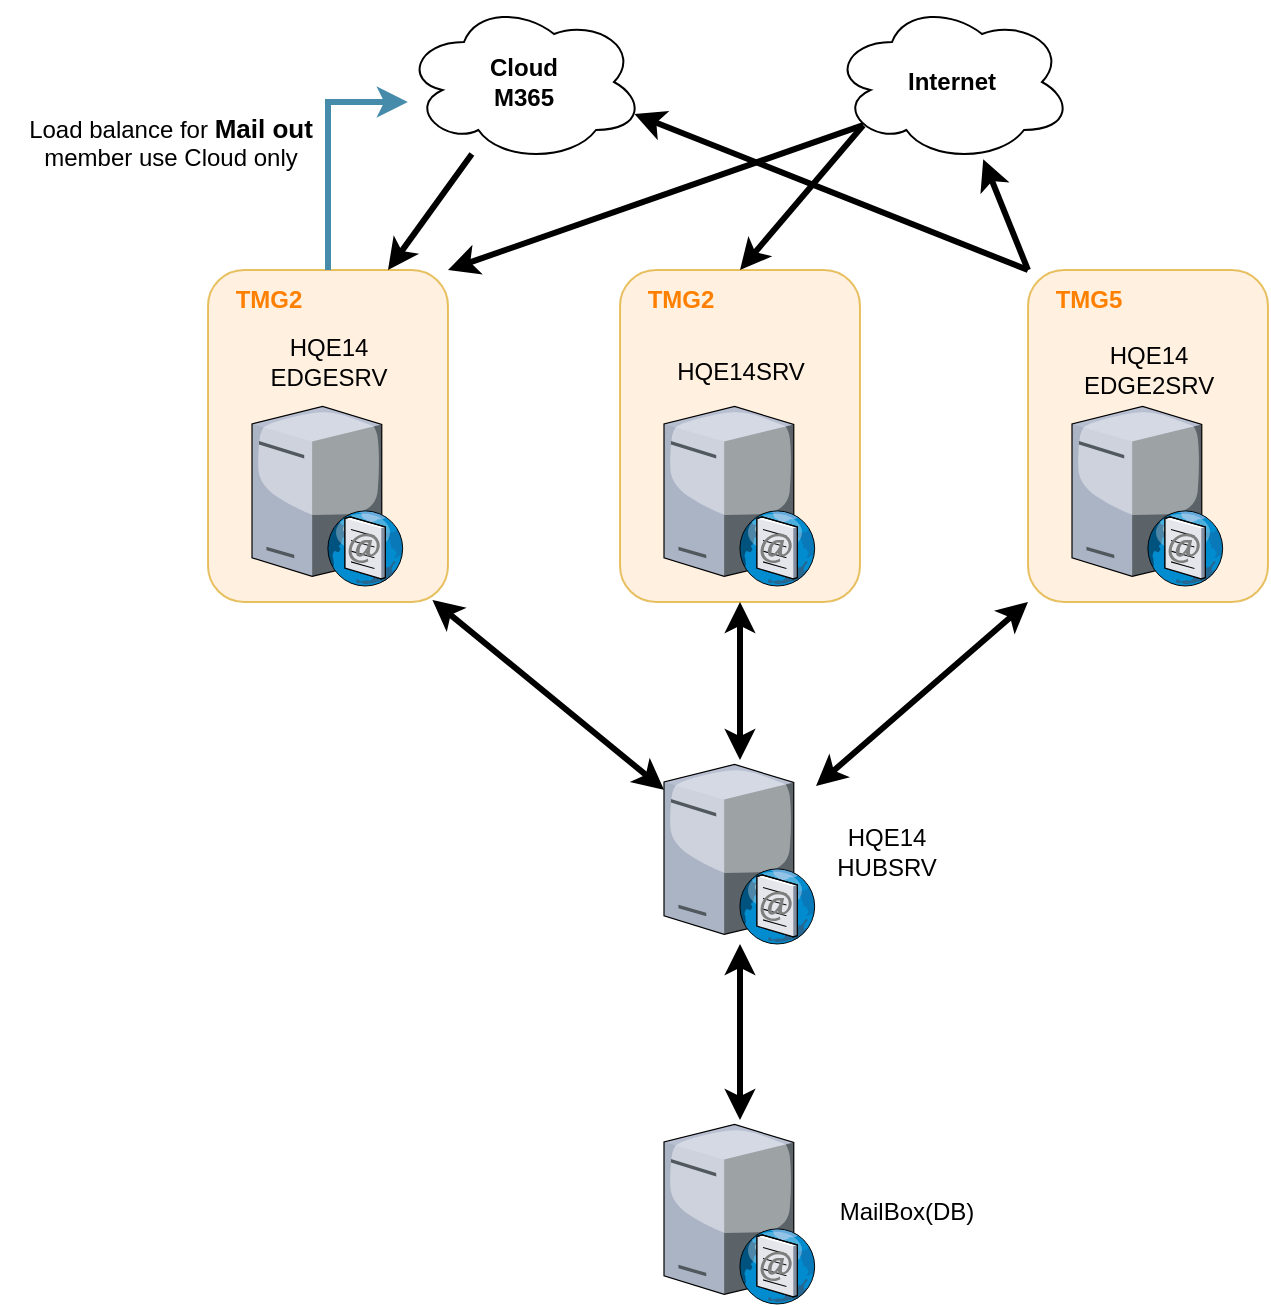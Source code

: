 <mxfile version="21.7.5" type="github">
  <diagram name="第 1 页" id="iTNEwLLfTPPC71i8M7_Z">
    <mxGraphModel dx="1204" dy="669" grid="1" gridSize="10" guides="1" tooltips="1" connect="1" arrows="1" fold="1" page="1" pageScale="1" pageWidth="827" pageHeight="1169" math="0" shadow="0">
      <root>
        <mxCell id="0" />
        <mxCell id="1" parent="0" />
        <mxCell id="mmltEMZP5EZy5meypDgI-24" value="" style="rounded=1;whiteSpace=wrap;html=1;strokeColor=#d79b00;fillColor=#ffe6cc;fontSize=24;align=center;opacity=60;" vertex="1" parent="1">
          <mxGeometry x="559" y="264" width="120" height="166" as="geometry" />
        </mxCell>
        <mxCell id="mmltEMZP5EZy5meypDgI-23" value="" style="rounded=1;whiteSpace=wrap;html=1;strokeColor=#d79b00;fillColor=#ffe6cc;fontSize=24;align=center;opacity=60;" vertex="1" parent="1">
          <mxGeometry x="355" y="264" width="120" height="166" as="geometry" />
        </mxCell>
        <mxCell id="mmltEMZP5EZy5meypDgI-30" style="rounded=0;orthogonalLoop=1;jettySize=auto;html=1;strokeWidth=3;startArrow=classic;startFill=1;exitX=0.935;exitY=0.994;exitDx=0;exitDy=0;exitPerimeter=0;" edge="1" parent="1" source="mmltEMZP5EZy5meypDgI-18" target="mmltEMZP5EZy5meypDgI-2">
          <mxGeometry relative="1" as="geometry" />
        </mxCell>
        <mxCell id="mmltEMZP5EZy5meypDgI-18" value="" style="rounded=1;whiteSpace=wrap;html=1;strokeColor=#d79b00;fillColor=#ffe6cc;fontSize=24;align=center;opacity=60;" vertex="1" parent="1">
          <mxGeometry x="149" y="264" width="120" height="166" as="geometry" />
        </mxCell>
        <mxCell id="mmltEMZP5EZy5meypDgI-1" value="" style="verticalLabelPosition=bottom;sketch=0;aspect=fixed;html=1;verticalAlign=top;strokeColor=none;align=center;outlineConnect=0;shape=mxgraph.citrix.smtp_server;" vertex="1" parent="1">
          <mxGeometry x="377" y="330" width="76" height="92" as="geometry" />
        </mxCell>
        <mxCell id="mmltEMZP5EZy5meypDgI-31" style="rounded=0;orthogonalLoop=1;jettySize=auto;html=1;entryX=0.5;entryY=1;entryDx=0;entryDy=0;startArrow=classic;startFill=1;strokeWidth=3;" edge="1" parent="1" source="mmltEMZP5EZy5meypDgI-2" target="mmltEMZP5EZy5meypDgI-23">
          <mxGeometry relative="1" as="geometry" />
        </mxCell>
        <mxCell id="mmltEMZP5EZy5meypDgI-32" style="rounded=0;orthogonalLoop=1;jettySize=auto;html=1;entryX=0;entryY=1;entryDx=0;entryDy=0;startArrow=classic;startFill=1;strokeWidth=3;" edge="1" parent="1" source="mmltEMZP5EZy5meypDgI-2" target="mmltEMZP5EZy5meypDgI-24">
          <mxGeometry relative="1" as="geometry" />
        </mxCell>
        <mxCell id="mmltEMZP5EZy5meypDgI-33" style="rounded=0;orthogonalLoop=1;jettySize=auto;html=1;startArrow=classic;startFill=1;strokeWidth=3;" edge="1" parent="1" source="mmltEMZP5EZy5meypDgI-2" target="mmltEMZP5EZy5meypDgI-3">
          <mxGeometry relative="1" as="geometry" />
        </mxCell>
        <mxCell id="mmltEMZP5EZy5meypDgI-2" value="" style="verticalLabelPosition=bottom;sketch=0;aspect=fixed;html=1;verticalAlign=top;strokeColor=none;align=center;outlineConnect=0;shape=mxgraph.citrix.smtp_server;" vertex="1" parent="1">
          <mxGeometry x="377" y="509" width="76" height="92" as="geometry" />
        </mxCell>
        <mxCell id="mmltEMZP5EZy5meypDgI-3" value="" style="verticalLabelPosition=bottom;sketch=0;aspect=fixed;html=1;verticalAlign=top;strokeColor=none;align=center;outlineConnect=0;shape=mxgraph.citrix.smtp_server;" vertex="1" parent="1">
          <mxGeometry x="377" y="689" width="76" height="92" as="geometry" />
        </mxCell>
        <mxCell id="mmltEMZP5EZy5meypDgI-14" style="rounded=0;orthogonalLoop=1;jettySize=auto;html=1;entryX=0.96;entryY=0.7;entryDx=0;entryDy=0;entryPerimeter=0;strokeWidth=3;exitX=0;exitY=0;exitDx=0;exitDy=0;" edge="1" parent="1" source="mmltEMZP5EZy5meypDgI-24" target="mmltEMZP5EZy5meypDgI-6">
          <mxGeometry relative="1" as="geometry" />
        </mxCell>
        <mxCell id="mmltEMZP5EZy5meypDgI-15" style="rounded=0;orthogonalLoop=1;jettySize=auto;html=1;strokeWidth=3;exitX=0;exitY=0;exitDx=0;exitDy=0;" edge="1" parent="1" source="mmltEMZP5EZy5meypDgI-24" target="mmltEMZP5EZy5meypDgI-7">
          <mxGeometry relative="1" as="geometry" />
        </mxCell>
        <mxCell id="mmltEMZP5EZy5meypDgI-4" value="" style="verticalLabelPosition=bottom;sketch=0;aspect=fixed;html=1;verticalAlign=top;strokeColor=none;align=center;outlineConnect=0;shape=mxgraph.citrix.smtp_server;" vertex="1" parent="1">
          <mxGeometry x="581" y="330" width="76" height="92" as="geometry" />
        </mxCell>
        <mxCell id="mmltEMZP5EZy5meypDgI-12" style="edgeStyle=elbowEdgeStyle;rounded=0;orthogonalLoop=1;jettySize=auto;html=1;elbow=vertical;strokeWidth=3;strokeColor=#468CAA;" edge="1" parent="1" source="mmltEMZP5EZy5meypDgI-18" target="mmltEMZP5EZy5meypDgI-6">
          <mxGeometry relative="1" as="geometry">
            <Array as="points">
              <mxPoint x="209" y="180" />
            </Array>
          </mxGeometry>
        </mxCell>
        <mxCell id="mmltEMZP5EZy5meypDgI-5" value="" style="verticalLabelPosition=bottom;sketch=0;aspect=fixed;html=1;verticalAlign=top;strokeColor=none;align=center;outlineConnect=0;shape=mxgraph.citrix.smtp_server;" vertex="1" parent="1">
          <mxGeometry x="171" y="330" width="76" height="92" as="geometry" />
        </mxCell>
        <mxCell id="mmltEMZP5EZy5meypDgI-11" style="rounded=0;orthogonalLoop=1;jettySize=auto;html=1;strokeWidth=3;entryX=0.75;entryY=0;entryDx=0;entryDy=0;" edge="1" parent="1" source="mmltEMZP5EZy5meypDgI-6" target="mmltEMZP5EZy5meypDgI-18">
          <mxGeometry relative="1" as="geometry" />
        </mxCell>
        <mxCell id="mmltEMZP5EZy5meypDgI-6" value="&lt;b&gt;Cloud&lt;br&gt;M365&lt;br&gt;&lt;/b&gt;" style="ellipse;shape=cloud;whiteSpace=wrap;html=1;" vertex="1" parent="1">
          <mxGeometry x="247" y="130" width="120" height="80" as="geometry" />
        </mxCell>
        <mxCell id="mmltEMZP5EZy5meypDgI-16" style="rounded=0;orthogonalLoop=1;jettySize=auto;html=1;strokeWidth=3;entryX=1;entryY=0;entryDx=0;entryDy=0;exitX=0.13;exitY=0.77;exitDx=0;exitDy=0;exitPerimeter=0;" edge="1" parent="1" source="mmltEMZP5EZy5meypDgI-7" target="mmltEMZP5EZy5meypDgI-18">
          <mxGeometry relative="1" as="geometry" />
        </mxCell>
        <mxCell id="mmltEMZP5EZy5meypDgI-17" style="rounded=0;orthogonalLoop=1;jettySize=auto;html=1;strokeWidth=3;entryX=0.5;entryY=0;entryDx=0;entryDy=0;exitX=0.13;exitY=0.77;exitDx=0;exitDy=0;exitPerimeter=0;" edge="1" parent="1" source="mmltEMZP5EZy5meypDgI-7" target="mmltEMZP5EZy5meypDgI-23">
          <mxGeometry relative="1" as="geometry" />
        </mxCell>
        <mxCell id="mmltEMZP5EZy5meypDgI-7" value="&lt;b&gt;Internet&lt;/b&gt;" style="ellipse;shape=cloud;whiteSpace=wrap;html=1;" vertex="1" parent="1">
          <mxGeometry x="461" y="130" width="120" height="80" as="geometry" />
        </mxCell>
        <mxCell id="mmltEMZP5EZy5meypDgI-13" value="Load balance for &lt;b&gt;&lt;font style=&quot;font-size: 13px;&quot;&gt;Mail out&lt;/font&gt;&lt;/b&gt;&lt;br&gt;member use Cloud only" style="text;html=1;align=center;verticalAlign=middle;resizable=0;points=[];autosize=1;strokeColor=none;fillColor=none;" vertex="1" parent="1">
          <mxGeometry x="45" y="180" width="170" height="40" as="geometry" />
        </mxCell>
        <mxCell id="mmltEMZP5EZy5meypDgI-19" value="&lt;b&gt;&lt;font color=&quot;#ff8000&quot;&gt;TMG2&lt;/font&gt;&lt;/b&gt;" style="text;html=1;align=center;verticalAlign=middle;resizable=0;points=[];autosize=1;strokeColor=none;fillColor=none;" vertex="1" parent="1">
          <mxGeometry x="149" y="264" width="60" height="30" as="geometry" />
        </mxCell>
        <mxCell id="mmltEMZP5EZy5meypDgI-20" value="HQE14&lt;br&gt;EDGESRV" style="text;html=1;align=center;verticalAlign=middle;resizable=0;points=[];autosize=1;strokeColor=none;fillColor=none;" vertex="1" parent="1">
          <mxGeometry x="169" y="290" width="80" height="40" as="geometry" />
        </mxCell>
        <mxCell id="mmltEMZP5EZy5meypDgI-21" value="HQE14SRV" style="text;html=1;align=center;verticalAlign=middle;resizable=0;points=[];autosize=1;strokeColor=none;fillColor=none;" vertex="1" parent="1">
          <mxGeometry x="370" y="300" width="90" height="30" as="geometry" />
        </mxCell>
        <mxCell id="mmltEMZP5EZy5meypDgI-22" value="HQE14&lt;br&gt;EDGE2SRV" style="text;html=1;align=center;verticalAlign=middle;resizable=0;points=[];autosize=1;strokeColor=none;fillColor=none;" vertex="1" parent="1">
          <mxGeometry x="574" y="294" width="90" height="40" as="geometry" />
        </mxCell>
        <mxCell id="mmltEMZP5EZy5meypDgI-26" value="&lt;b&gt;&lt;font color=&quot;#ff8000&quot;&gt;TMG2&lt;/font&gt;&lt;/b&gt;" style="text;html=1;align=center;verticalAlign=middle;resizable=0;points=[];autosize=1;strokeColor=none;fillColor=none;" vertex="1" parent="1">
          <mxGeometry x="355" y="264" width="60" height="30" as="geometry" />
        </mxCell>
        <mxCell id="mmltEMZP5EZy5meypDgI-27" value="&lt;b&gt;&lt;font color=&quot;#ff8000&quot;&gt;TMG5&lt;/font&gt;&lt;/b&gt;" style="text;html=1;align=center;verticalAlign=middle;resizable=0;points=[];autosize=1;strokeColor=none;fillColor=none;" vertex="1" parent="1">
          <mxGeometry x="559" y="264" width="60" height="30" as="geometry" />
        </mxCell>
        <mxCell id="mmltEMZP5EZy5meypDgI-28" value="HQE14&lt;br&gt;HUBSRV" style="text;html=1;align=center;verticalAlign=middle;resizable=0;points=[];autosize=1;strokeColor=none;fillColor=none;" vertex="1" parent="1">
          <mxGeometry x="453" y="535" width="70" height="40" as="geometry" />
        </mxCell>
        <mxCell id="mmltEMZP5EZy5meypDgI-29" value="MailBox(DB)" style="text;html=1;align=center;verticalAlign=middle;resizable=0;points=[];autosize=1;strokeColor=none;fillColor=none;" vertex="1" parent="1">
          <mxGeometry x="453" y="720" width="90" height="30" as="geometry" />
        </mxCell>
      </root>
    </mxGraphModel>
  </diagram>
</mxfile>
